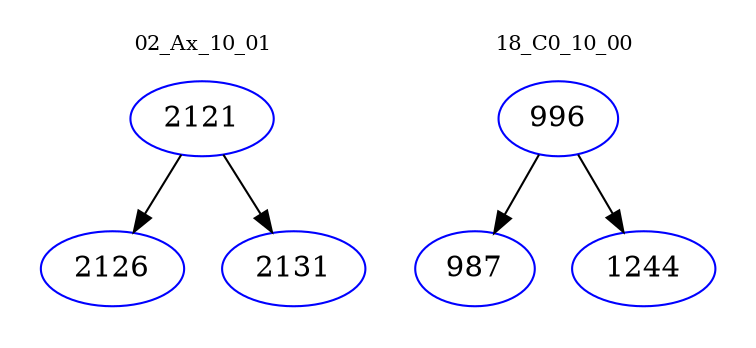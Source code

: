 digraph{
subgraph cluster_0 {
color = white
label = "02_Ax_10_01";
fontsize=10;
T0_2121 [label="2121", color="blue"]
T0_2121 -> T0_2126 [color="black"]
T0_2126 [label="2126", color="blue"]
T0_2121 -> T0_2131 [color="black"]
T0_2131 [label="2131", color="blue"]
}
subgraph cluster_1 {
color = white
label = "18_C0_10_00";
fontsize=10;
T1_996 [label="996", color="blue"]
T1_996 -> T1_987 [color="black"]
T1_987 [label="987", color="blue"]
T1_996 -> T1_1244 [color="black"]
T1_1244 [label="1244", color="blue"]
}
}
